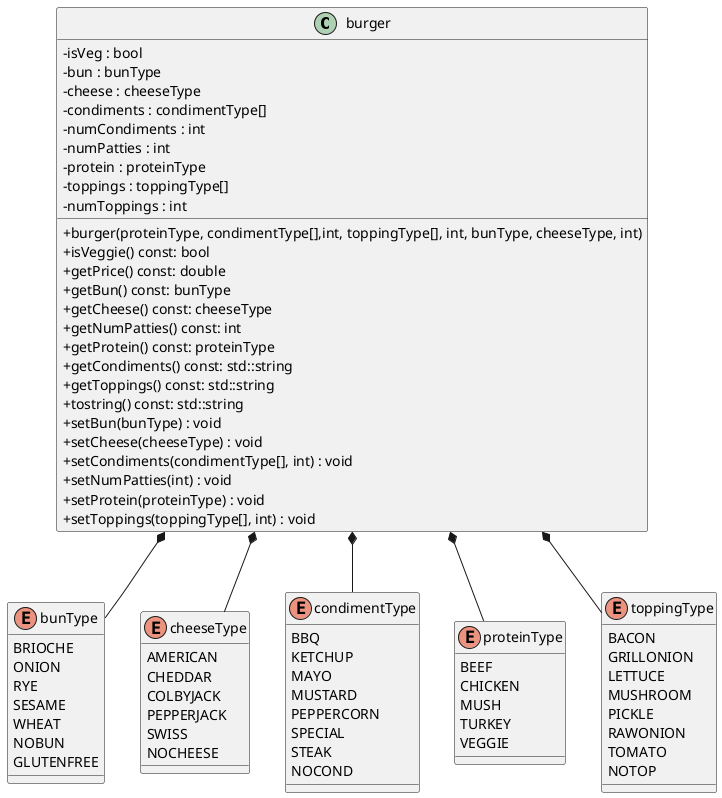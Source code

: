 @startuml

skinparam ClassAttributeIconSize 0



/' Objects '/

class burger {
	+burger(proteinType, condimentType[],int, toppingType[], int, bunType, cheeseType, int)
	-isVeg : bool
	+isVeggie() const: bool 
	-bun : bunType
	-cheese : cheeseType
	-condiments : condimentType[]
	-numCondiments : int
	+getPrice() const: double 
	+getBun() const: bunType 
	+getCheese() const: cheeseType 
	+getNumPatties() const: int 
	+getProtein() const: proteinType 
	-numPatties : int
	-protein : proteinType
	+getCondiments() const: std::string 
	+getToppings() const: std::string 
	+tostring() const: std::string 
	-toppings : toppingType[]
	-numToppings : int
	+setBun(bunType) : void
	+setCheese(cheeseType) : void
	+setCondiments(condimentType[], int) : void
	+setNumPatties(int) : void
	+setProtein(proteinType) : void
	+setToppings(toppingType[], int) : void
}


enum bunType {
	BRIOCHE
	ONION
	RYE
	SESAME
	WHEAT
	NOBUN
	GLUTENFREE
}


enum cheeseType {
	AMERICAN
	CHEDDAR
	COLBYJACK
	PEPPERJACK
	SWISS
	NOCHEESE
}


enum condimentType {
	BBQ
	KETCHUP
	MAYO
	MUSTARD
	PEPPERCORN
	SPECIAL
	STEAK
	NOCOND
}


enum proteinType {
	BEEF
	CHICKEN
	MUSH
	TURKEY
	VEGGIE
}


enum toppingType {
	BACON
	GRILLONION
	LETTUCE
	MUSHROOM
	PICKLE
	RAWONION
	TOMATO
	NOTOP
}





/' Inheritance relationships '/




/' Aggregation relationships '/

.burger *-- .bunType


.burger *-- .cheeseType


.burger *-- .condimentType


.burger *-- .proteinType


.burger *-- .toppingType






/' Nested objects '/



@enduml
